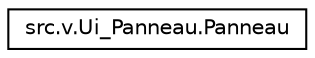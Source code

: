 digraph "Graphical Class Hierarchy"
{
  edge [fontname="Helvetica",fontsize="10",labelfontname="Helvetica",labelfontsize="10"];
  node [fontname="Helvetica",fontsize="10",shape=record];
  rankdir="LR";
  Node1 [label="src.v.Ui_Panneau.Panneau",height=0.2,width=0.4,color="black", fillcolor="white", style="filled",URL="$classsrc_1_1v_1_1_ui___panneau_1_1_panneau.html"];
}
